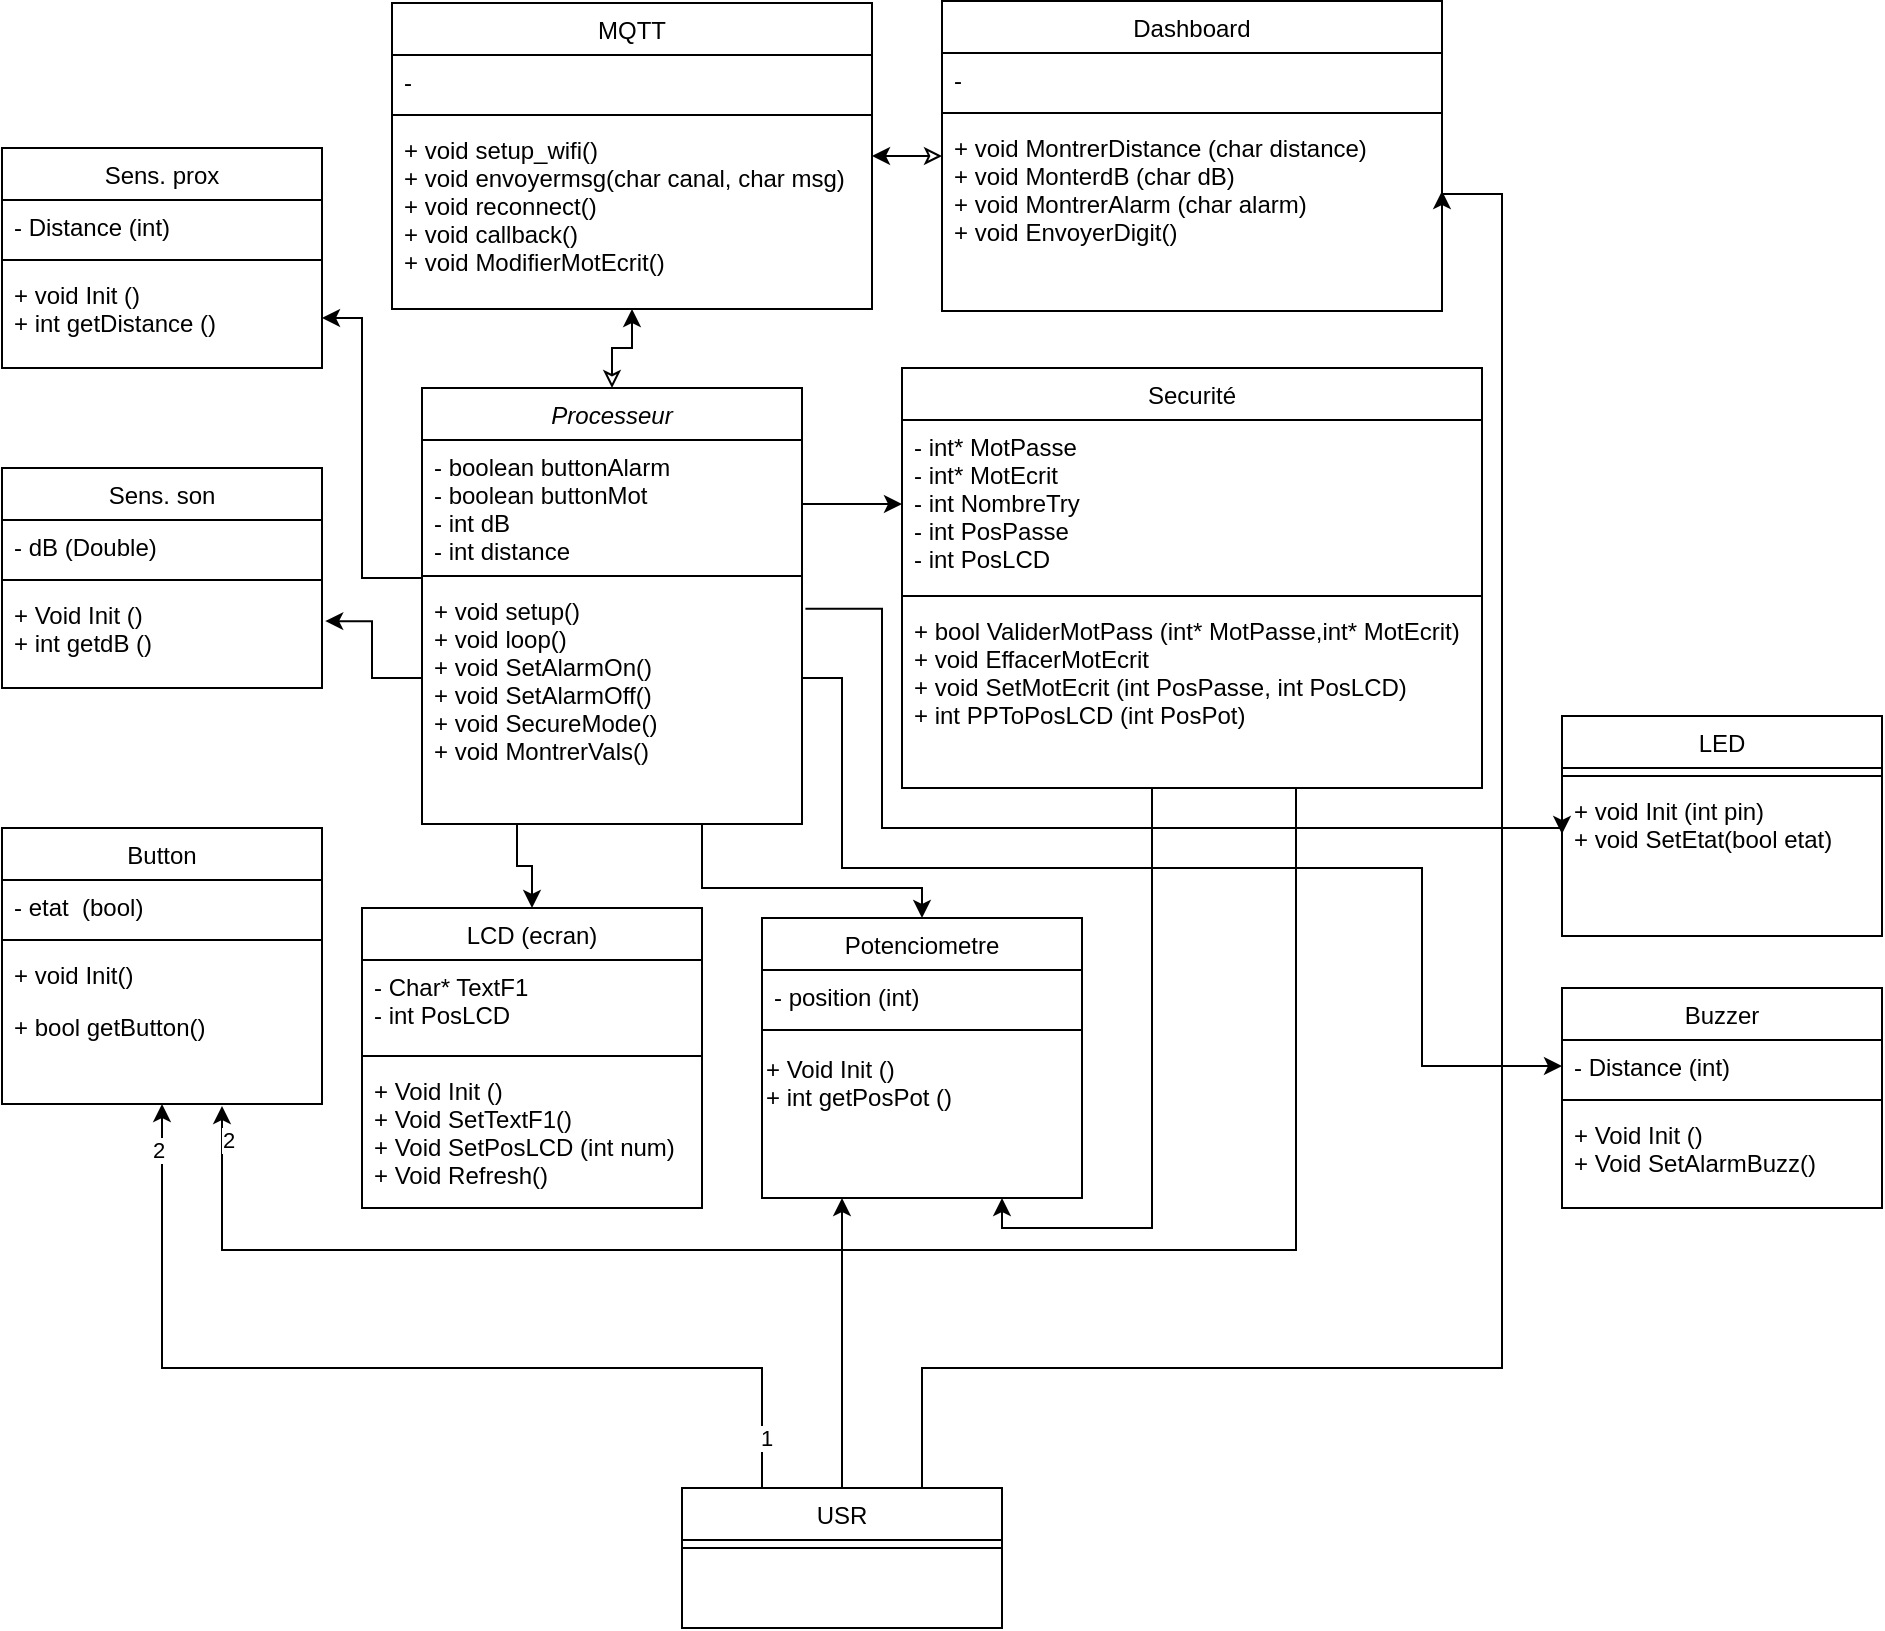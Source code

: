 <mxfile version="24.7.16" pages="2">
  <diagram id="C5RBs43oDa-KdzZeNtuy" name="Page-1">
    <mxGraphModel dx="800" dy="1564" grid="1" gridSize="10" guides="1" tooltips="1" connect="1" arrows="1" fold="1" page="1" pageScale="1" pageWidth="827" pageHeight="1169" math="0" shadow="0">
      <root>
        <mxCell id="WIyWlLk6GJQsqaUBKTNV-0" />
        <mxCell id="WIyWlLk6GJQsqaUBKTNV-1" parent="WIyWlLk6GJQsqaUBKTNV-0" />
        <mxCell id="O5MxLY5b_Qv4x5Osp-LH-26" style="edgeStyle=orthogonalEdgeStyle;rounded=0;orthogonalLoop=1;jettySize=auto;html=1;" edge="1" parent="WIyWlLk6GJQsqaUBKTNV-1" source="zkfFHV4jXpPFQw0GAbJ--0" target="zkfFHV4jXpPFQw0GAbJ--24">
          <mxGeometry relative="1" as="geometry">
            <Array as="points">
              <mxPoint x="190" y="225" />
              <mxPoint x="190" y="95" />
            </Array>
          </mxGeometry>
        </mxCell>
        <mxCell id="O5MxLY5b_Qv4x5Osp-LH-48" value="" style="edgeStyle=orthogonalEdgeStyle;rounded=0;orthogonalLoop=1;jettySize=auto;html=1;startArrow=classic;startFill=0;entryX=0.5;entryY=1;entryDx=0;entryDy=0;" edge="1" parent="WIyWlLk6GJQsqaUBKTNV-1" source="zkfFHV4jXpPFQw0GAbJ--0" target="O5MxLY5b_Qv4x5Osp-LH-6">
          <mxGeometry relative="1" as="geometry" />
        </mxCell>
        <mxCell id="O5MxLY5b_Qv4x5Osp-LH-52" style="edgeStyle=orthogonalEdgeStyle;rounded=0;orthogonalLoop=1;jettySize=auto;html=1;entryX=0.5;entryY=0;entryDx=0;entryDy=0;exitX=0.75;exitY=1;exitDx=0;exitDy=0;" edge="1" parent="WIyWlLk6GJQsqaUBKTNV-1" source="zkfFHV4jXpPFQw0GAbJ--0" target="zkfFHV4jXpPFQw0GAbJ--13">
          <mxGeometry relative="1" as="geometry">
            <Array as="points">
              <mxPoint x="360" y="348" />
              <mxPoint x="360" y="380" />
              <mxPoint x="470" y="380" />
            </Array>
          </mxGeometry>
        </mxCell>
        <mxCell id="O5MxLY5b_Qv4x5Osp-LH-61" style="edgeStyle=orthogonalEdgeStyle;rounded=0;orthogonalLoop=1;jettySize=auto;html=1;exitX=0.25;exitY=1;exitDx=0;exitDy=0;entryX=0.5;entryY=0;entryDx=0;entryDy=0;" edge="1" parent="WIyWlLk6GJQsqaUBKTNV-1" source="zkfFHV4jXpPFQw0GAbJ--0" target="O5MxLY5b_Qv4x5Osp-LH-40">
          <mxGeometry relative="1" as="geometry" />
        </mxCell>
        <mxCell id="zkfFHV4jXpPFQw0GAbJ--0" value="Processeur" style="swimlane;fontStyle=2;align=center;verticalAlign=top;childLayout=stackLayout;horizontal=1;startSize=26;horizontalStack=0;resizeParent=1;resizeLast=0;collapsible=1;marginBottom=0;rounded=0;shadow=0;strokeWidth=1;" parent="WIyWlLk6GJQsqaUBKTNV-1" vertex="1">
          <mxGeometry x="220" y="130" width="190" height="218" as="geometry">
            <mxRectangle x="230" y="140" width="160" height="26" as="alternateBounds" />
          </mxGeometry>
        </mxCell>
        <mxCell id="zkfFHV4jXpPFQw0GAbJ--2" value="- boolean buttonAlarm&#xa;- boolean buttonMot&#xa;- int dB&#xa;- int distance" style="text;align=left;verticalAlign=top;spacingLeft=4;spacingRight=4;overflow=hidden;rotatable=0;points=[[0,0.5],[1,0.5]];portConstraint=eastwest;rounded=0;shadow=0;html=0;" parent="zkfFHV4jXpPFQw0GAbJ--0" vertex="1">
          <mxGeometry y="26" width="190" height="64" as="geometry" />
        </mxCell>
        <mxCell id="zkfFHV4jXpPFQw0GAbJ--4" value="" style="line;html=1;strokeWidth=1;align=left;verticalAlign=middle;spacingTop=-1;spacingLeft=3;spacingRight=3;rotatable=0;labelPosition=right;points=[];portConstraint=eastwest;" parent="zkfFHV4jXpPFQw0GAbJ--0" vertex="1">
          <mxGeometry y="90" width="190" height="8" as="geometry" />
        </mxCell>
        <mxCell id="zkfFHV4jXpPFQw0GAbJ--5" value="+ void setup()&#xa;+ void loop()&#xa;+ void SetAlarmOn()&#xa;+ void SetAlarmOff()&#xa;+ void SecureMode()&#xa;+ void MontrerVals()" style="text;align=left;verticalAlign=top;spacingLeft=4;spacingRight=4;overflow=hidden;rotatable=0;points=[[0,0.5],[1,0.5]];portConstraint=eastwest;" parent="zkfFHV4jXpPFQw0GAbJ--0" vertex="1">
          <mxGeometry y="98" width="190" height="94" as="geometry" />
        </mxCell>
        <mxCell id="zkfFHV4jXpPFQw0GAbJ--6" value="Button" style="swimlane;fontStyle=0;align=center;verticalAlign=top;childLayout=stackLayout;horizontal=1;startSize=26;horizontalStack=0;resizeParent=1;resizeLast=0;collapsible=1;marginBottom=0;rounded=0;shadow=0;strokeWidth=1;" parent="WIyWlLk6GJQsqaUBKTNV-1" vertex="1">
          <mxGeometry x="10" y="350" width="160" height="138" as="geometry">
            <mxRectangle x="130" y="380" width="160" height="26" as="alternateBounds" />
          </mxGeometry>
        </mxCell>
        <mxCell id="zkfFHV4jXpPFQw0GAbJ--7" value="- etat  (bool)" style="text;align=left;verticalAlign=top;spacingLeft=4;spacingRight=4;overflow=hidden;rotatable=0;points=[[0,0.5],[1,0.5]];portConstraint=eastwest;" parent="zkfFHV4jXpPFQw0GAbJ--6" vertex="1">
          <mxGeometry y="26" width="160" height="26" as="geometry" />
        </mxCell>
        <mxCell id="zkfFHV4jXpPFQw0GAbJ--9" value="" style="line;html=1;strokeWidth=1;align=left;verticalAlign=middle;spacingTop=-1;spacingLeft=3;spacingRight=3;rotatable=0;labelPosition=right;points=[];portConstraint=eastwest;" parent="zkfFHV4jXpPFQw0GAbJ--6" vertex="1">
          <mxGeometry y="52" width="160" height="8" as="geometry" />
        </mxCell>
        <mxCell id="zkfFHV4jXpPFQw0GAbJ--10" value="+ void Init()" style="text;align=left;verticalAlign=top;spacingLeft=4;spacingRight=4;overflow=hidden;rotatable=0;points=[[0,0.5],[1,0.5]];portConstraint=eastwest;fontStyle=0" parent="zkfFHV4jXpPFQw0GAbJ--6" vertex="1">
          <mxGeometry y="60" width="160" height="26" as="geometry" />
        </mxCell>
        <mxCell id="zkfFHV4jXpPFQw0GAbJ--11" value="+ bool getButton()" style="text;align=left;verticalAlign=top;spacingLeft=4;spacingRight=4;overflow=hidden;rotatable=0;points=[[0,0.5],[1,0.5]];portConstraint=eastwest;" parent="zkfFHV4jXpPFQw0GAbJ--6" vertex="1">
          <mxGeometry y="86" width="160" height="26" as="geometry" />
        </mxCell>
        <mxCell id="zkfFHV4jXpPFQw0GAbJ--13" value="Potenciometre" style="swimlane;fontStyle=0;align=center;verticalAlign=top;childLayout=stackLayout;horizontal=1;startSize=26;horizontalStack=0;resizeParent=1;resizeLast=0;collapsible=1;marginBottom=0;rounded=0;shadow=0;strokeWidth=1;" parent="WIyWlLk6GJQsqaUBKTNV-1" vertex="1">
          <mxGeometry x="390" y="395" width="160" height="140" as="geometry">
            <mxRectangle x="340" y="380" width="170" height="26" as="alternateBounds" />
          </mxGeometry>
        </mxCell>
        <mxCell id="zkfFHV4jXpPFQw0GAbJ--14" value="- position (int)" style="text;align=left;verticalAlign=top;spacingLeft=4;spacingRight=4;overflow=hidden;rotatable=0;points=[[0,0.5],[1,0.5]];portConstraint=eastwest;" parent="zkfFHV4jXpPFQw0GAbJ--13" vertex="1">
          <mxGeometry y="26" width="160" height="26" as="geometry" />
        </mxCell>
        <mxCell id="zkfFHV4jXpPFQw0GAbJ--15" value="" style="line;html=1;strokeWidth=1;align=left;verticalAlign=middle;spacingTop=-1;spacingLeft=3;spacingRight=3;rotatable=0;labelPosition=right;points=[];portConstraint=eastwest;" parent="zkfFHV4jXpPFQw0GAbJ--13" vertex="1">
          <mxGeometry y="52" width="160" height="8" as="geometry" />
        </mxCell>
        <mxCell id="O5MxLY5b_Qv4x5Osp-LH-4" value="&lt;div style=&quot;&quot;&gt;&lt;span style=&quot;background-color: initial;&quot;&gt;+ Void Init ()&lt;/span&gt;&lt;/div&gt;&lt;div style=&quot;&quot;&gt;&lt;span style=&quot;background-color: initial;&quot;&gt;+ int getPosPot ()&lt;/span&gt;&lt;/div&gt;&lt;div style=&quot;&quot;&gt;&lt;br&gt;&lt;/div&gt;" style="text;html=1;align=left;verticalAlign=middle;resizable=0;points=[];autosize=1;strokeColor=none;fillColor=none;" vertex="1" parent="zkfFHV4jXpPFQw0GAbJ--13">
          <mxGeometry y="60" width="160" height="60" as="geometry" />
        </mxCell>
        <mxCell id="zkfFHV4jXpPFQw0GAbJ--17" value="Sens. prox" style="swimlane;fontStyle=0;align=center;verticalAlign=top;childLayout=stackLayout;horizontal=1;startSize=26;horizontalStack=0;resizeParent=1;resizeLast=0;collapsible=1;marginBottom=0;rounded=0;shadow=0;strokeWidth=1;" parent="WIyWlLk6GJQsqaUBKTNV-1" vertex="1">
          <mxGeometry x="10" y="10" width="160" height="110" as="geometry">
            <mxRectangle x="550" y="140" width="160" height="26" as="alternateBounds" />
          </mxGeometry>
        </mxCell>
        <mxCell id="zkfFHV4jXpPFQw0GAbJ--18" value="- Distance (int)" style="text;align=left;verticalAlign=top;spacingLeft=4;spacingRight=4;overflow=hidden;rotatable=0;points=[[0,0.5],[1,0.5]];portConstraint=eastwest;" parent="zkfFHV4jXpPFQw0GAbJ--17" vertex="1">
          <mxGeometry y="26" width="160" height="26" as="geometry" />
        </mxCell>
        <mxCell id="zkfFHV4jXpPFQw0GAbJ--23" value="" style="line;html=1;strokeWidth=1;align=left;verticalAlign=middle;spacingTop=-1;spacingLeft=3;spacingRight=3;rotatable=0;labelPosition=right;points=[];portConstraint=eastwest;" parent="zkfFHV4jXpPFQw0GAbJ--17" vertex="1">
          <mxGeometry y="52" width="160" height="8" as="geometry" />
        </mxCell>
        <mxCell id="zkfFHV4jXpPFQw0GAbJ--24" value="+ void Init ()&#xa;+ int getDistance ()" style="text;align=left;verticalAlign=top;spacingLeft=4;spacingRight=4;overflow=hidden;rotatable=0;points=[[0,0.5],[1,0.5]];portConstraint=eastwest;" parent="zkfFHV4jXpPFQw0GAbJ--17" vertex="1">
          <mxGeometry y="60" width="160" height="50" as="geometry" />
        </mxCell>
        <mxCell id="O5MxLY5b_Qv4x5Osp-LH-0" value="Sens. son" style="swimlane;fontStyle=0;align=center;verticalAlign=top;childLayout=stackLayout;horizontal=1;startSize=26;horizontalStack=0;resizeParent=1;resizeLast=0;collapsible=1;marginBottom=0;rounded=0;shadow=0;strokeWidth=1;" vertex="1" parent="WIyWlLk6GJQsqaUBKTNV-1">
          <mxGeometry x="10" y="170" width="160" height="110" as="geometry">
            <mxRectangle x="550" y="140" width="160" height="26" as="alternateBounds" />
          </mxGeometry>
        </mxCell>
        <mxCell id="O5MxLY5b_Qv4x5Osp-LH-1" value="- dB (Double)" style="text;align=left;verticalAlign=top;spacingLeft=4;spacingRight=4;overflow=hidden;rotatable=0;points=[[0,0.5],[1,0.5]];portConstraint=eastwest;" vertex="1" parent="O5MxLY5b_Qv4x5Osp-LH-0">
          <mxGeometry y="26" width="160" height="26" as="geometry" />
        </mxCell>
        <mxCell id="O5MxLY5b_Qv4x5Osp-LH-2" value="" style="line;html=1;strokeWidth=1;align=left;verticalAlign=middle;spacingTop=-1;spacingLeft=3;spacingRight=3;rotatable=0;labelPosition=right;points=[];portConstraint=eastwest;" vertex="1" parent="O5MxLY5b_Qv4x5Osp-LH-0">
          <mxGeometry y="52" width="160" height="8" as="geometry" />
        </mxCell>
        <mxCell id="O5MxLY5b_Qv4x5Osp-LH-3" value="+ Void Init ()&#xa;+ int getdB ()" style="text;align=left;verticalAlign=top;spacingLeft=4;spacingRight=4;overflow=hidden;rotatable=0;points=[[0,0.5],[1,0.5]];portConstraint=eastwest;" vertex="1" parent="O5MxLY5b_Qv4x5Osp-LH-0">
          <mxGeometry y="60" width="160" height="50" as="geometry" />
        </mxCell>
        <mxCell id="O5MxLY5b_Qv4x5Osp-LH-6" value="MQTT" style="swimlane;fontStyle=0;align=center;verticalAlign=top;childLayout=stackLayout;horizontal=1;startSize=26;horizontalStack=0;resizeParent=1;resizeLast=0;collapsible=1;marginBottom=0;rounded=0;shadow=0;strokeWidth=1;" vertex="1" parent="WIyWlLk6GJQsqaUBKTNV-1">
          <mxGeometry x="205" y="-62.5" width="240" height="153" as="geometry">
            <mxRectangle x="550" y="140" width="160" height="26" as="alternateBounds" />
          </mxGeometry>
        </mxCell>
        <mxCell id="O5MxLY5b_Qv4x5Osp-LH-7" value="- " style="text;align=left;verticalAlign=top;spacingLeft=4;spacingRight=4;overflow=hidden;rotatable=0;points=[[0,0.5],[1,0.5]];portConstraint=eastwest;" vertex="1" parent="O5MxLY5b_Qv4x5Osp-LH-6">
          <mxGeometry y="26" width="240" height="26" as="geometry" />
        </mxCell>
        <mxCell id="O5MxLY5b_Qv4x5Osp-LH-8" value="" style="line;html=1;strokeWidth=1;align=left;verticalAlign=middle;spacingTop=-1;spacingLeft=3;spacingRight=3;rotatable=0;labelPosition=right;points=[];portConstraint=eastwest;" vertex="1" parent="O5MxLY5b_Qv4x5Osp-LH-6">
          <mxGeometry y="52" width="240" height="8" as="geometry" />
        </mxCell>
        <mxCell id="O5MxLY5b_Qv4x5Osp-LH-9" value="+ void setup_wifi()&#xa;+ void envoyermsg(char canal, char msg)&#xa;+ void reconnect()&#xa;+ void callback()&#xa;+ void ModifierMotEcrit()" style="text;align=left;verticalAlign=top;spacingLeft=4;spacingRight=4;overflow=hidden;rotatable=0;points=[[0,0.5],[1,0.5]];portConstraint=eastwest;" vertex="1" parent="O5MxLY5b_Qv4x5Osp-LH-6">
          <mxGeometry y="60" width="240" height="80" as="geometry" />
        </mxCell>
        <mxCell id="O5MxLY5b_Qv4x5Osp-LH-10" value="Securité" style="swimlane;fontStyle=0;align=center;verticalAlign=top;childLayout=stackLayout;horizontal=1;startSize=26;horizontalStack=0;resizeParent=1;resizeLast=0;collapsible=1;marginBottom=0;rounded=0;shadow=0;strokeWidth=1;" vertex="1" parent="WIyWlLk6GJQsqaUBKTNV-1">
          <mxGeometry x="460" y="120" width="290" height="210" as="geometry">
            <mxRectangle x="550" y="140" width="160" height="26" as="alternateBounds" />
          </mxGeometry>
        </mxCell>
        <mxCell id="O5MxLY5b_Qv4x5Osp-LH-11" value="- int* MotPasse&#xa;- int* MotEcrit&#xa;- int NombreTry &#xa;- int PosPasse&#xa;- int PosLCD" style="text;align=left;verticalAlign=top;spacingLeft=4;spacingRight=4;overflow=hidden;rotatable=0;points=[[0,0.5],[1,0.5]];portConstraint=eastwest;" vertex="1" parent="O5MxLY5b_Qv4x5Osp-LH-10">
          <mxGeometry y="26" width="290" height="84" as="geometry" />
        </mxCell>
        <mxCell id="O5MxLY5b_Qv4x5Osp-LH-12" value="" style="line;html=1;strokeWidth=1;align=left;verticalAlign=middle;spacingTop=-1;spacingLeft=3;spacingRight=3;rotatable=0;labelPosition=right;points=[];portConstraint=eastwest;" vertex="1" parent="O5MxLY5b_Qv4x5Osp-LH-10">
          <mxGeometry y="110" width="290" height="8" as="geometry" />
        </mxCell>
        <mxCell id="O5MxLY5b_Qv4x5Osp-LH-13" value="+ bool ValiderMotPass (int* MotPasse,int* MotEcrit)&#xa;+ void EffacerMotEcrit&#xa;+ void SetMotEcrit (int PosPasse, int PosLCD)&#xa;+ int PPToPosLCD (int PosPot)" style="text;align=left;verticalAlign=top;spacingLeft=4;spacingRight=4;overflow=hidden;rotatable=0;points=[[0,0.5],[1,0.5]];portConstraint=eastwest;" vertex="1" parent="O5MxLY5b_Qv4x5Osp-LH-10">
          <mxGeometry y="118" width="290" height="72" as="geometry" />
        </mxCell>
        <mxCell id="O5MxLY5b_Qv4x5Osp-LH-14" value="LED" style="swimlane;fontStyle=0;align=center;verticalAlign=top;childLayout=stackLayout;horizontal=1;startSize=26;horizontalStack=0;resizeParent=1;resizeLast=0;collapsible=1;marginBottom=0;rounded=0;shadow=0;strokeWidth=1;" vertex="1" parent="WIyWlLk6GJQsqaUBKTNV-1">
          <mxGeometry x="790" y="294" width="160" height="110" as="geometry">
            <mxRectangle x="550" y="140" width="160" height="26" as="alternateBounds" />
          </mxGeometry>
        </mxCell>
        <mxCell id="O5MxLY5b_Qv4x5Osp-LH-16" value="" style="line;html=1;strokeWidth=1;align=left;verticalAlign=middle;spacingTop=-1;spacingLeft=3;spacingRight=3;rotatable=0;labelPosition=right;points=[];portConstraint=eastwest;" vertex="1" parent="O5MxLY5b_Qv4x5Osp-LH-14">
          <mxGeometry y="26" width="160" height="8" as="geometry" />
        </mxCell>
        <mxCell id="O5MxLY5b_Qv4x5Osp-LH-17" value="+ void Init (int pin)&#xa;+ void SetEtat(bool etat)" style="text;align=left;verticalAlign=top;spacingLeft=4;spacingRight=4;overflow=hidden;rotatable=0;points=[[0,0.5],[1,0.5]];portConstraint=eastwest;" vertex="1" parent="O5MxLY5b_Qv4x5Osp-LH-14">
          <mxGeometry y="34" width="160" height="50" as="geometry" />
        </mxCell>
        <mxCell id="O5MxLY5b_Qv4x5Osp-LH-18" value="Buzzer" style="swimlane;fontStyle=0;align=center;verticalAlign=top;childLayout=stackLayout;horizontal=1;startSize=26;horizontalStack=0;resizeParent=1;resizeLast=0;collapsible=1;marginBottom=0;rounded=0;shadow=0;strokeWidth=1;" vertex="1" parent="WIyWlLk6GJQsqaUBKTNV-1">
          <mxGeometry x="790" y="430" width="160" height="110" as="geometry">
            <mxRectangle x="550" y="140" width="160" height="26" as="alternateBounds" />
          </mxGeometry>
        </mxCell>
        <mxCell id="O5MxLY5b_Qv4x5Osp-LH-19" value="- Distance (int)" style="text;align=left;verticalAlign=top;spacingLeft=4;spacingRight=4;overflow=hidden;rotatable=0;points=[[0,0.5],[1,0.5]];portConstraint=eastwest;" vertex="1" parent="O5MxLY5b_Qv4x5Osp-LH-18">
          <mxGeometry y="26" width="160" height="26" as="geometry" />
        </mxCell>
        <mxCell id="O5MxLY5b_Qv4x5Osp-LH-20" value="" style="line;html=1;strokeWidth=1;align=left;verticalAlign=middle;spacingTop=-1;spacingLeft=3;spacingRight=3;rotatable=0;labelPosition=right;points=[];portConstraint=eastwest;" vertex="1" parent="O5MxLY5b_Qv4x5Osp-LH-18">
          <mxGeometry y="52" width="160" height="8" as="geometry" />
        </mxCell>
        <mxCell id="O5MxLY5b_Qv4x5Osp-LH-21" value="+ Void Init ()&#xa;+ Void SetAlarmBuzz()" style="text;align=left;verticalAlign=top;spacingLeft=4;spacingRight=4;overflow=hidden;rotatable=0;points=[[0,0.5],[1,0.5]];portConstraint=eastwest;" vertex="1" parent="O5MxLY5b_Qv4x5Osp-LH-18">
          <mxGeometry y="60" width="160" height="50" as="geometry" />
        </mxCell>
        <mxCell id="O5MxLY5b_Qv4x5Osp-LH-60" style="edgeStyle=orthogonalEdgeStyle;rounded=0;orthogonalLoop=1;jettySize=auto;html=1;entryX=1;entryY=0.5;entryDx=0;entryDy=0;startArrow=classic;startFill=0;" edge="1" parent="WIyWlLk6GJQsqaUBKTNV-1" source="O5MxLY5b_Qv4x5Osp-LH-22" target="O5MxLY5b_Qv4x5Osp-LH-6">
          <mxGeometry relative="1" as="geometry" />
        </mxCell>
        <mxCell id="O5MxLY5b_Qv4x5Osp-LH-22" value="Dashboard" style="swimlane;fontStyle=0;align=center;verticalAlign=top;childLayout=stackLayout;horizontal=1;startSize=26;horizontalStack=0;resizeParent=1;resizeLast=0;collapsible=1;marginBottom=0;rounded=0;shadow=0;strokeWidth=1;" vertex="1" parent="WIyWlLk6GJQsqaUBKTNV-1">
          <mxGeometry x="480" y="-63.5" width="250" height="155" as="geometry">
            <mxRectangle x="550" y="140" width="160" height="26" as="alternateBounds" />
          </mxGeometry>
        </mxCell>
        <mxCell id="O5MxLY5b_Qv4x5Osp-LH-23" value="- " style="text;align=left;verticalAlign=top;spacingLeft=4;spacingRight=4;overflow=hidden;rotatable=0;points=[[0,0.5],[1,0.5]];portConstraint=eastwest;" vertex="1" parent="O5MxLY5b_Qv4x5Osp-LH-22">
          <mxGeometry y="26" width="250" height="26" as="geometry" />
        </mxCell>
        <mxCell id="O5MxLY5b_Qv4x5Osp-LH-24" value="" style="line;html=1;strokeWidth=1;align=left;verticalAlign=middle;spacingTop=-1;spacingLeft=3;spacingRight=3;rotatable=0;labelPosition=right;points=[];portConstraint=eastwest;" vertex="1" parent="O5MxLY5b_Qv4x5Osp-LH-22">
          <mxGeometry y="52" width="250" height="8" as="geometry" />
        </mxCell>
        <mxCell id="O5MxLY5b_Qv4x5Osp-LH-25" value="+ void MontrerDistance (char distance)&#xa;+ void MonterdB (char dB)&#xa;+ void MontrerAlarm (char alarm)&#xa;+ void EnvoyerDigit()" style="text;align=left;verticalAlign=top;spacingLeft=4;spacingRight=4;overflow=hidden;rotatable=0;points=[[0,0.5],[1,0.5]];portConstraint=eastwest;" vertex="1" parent="O5MxLY5b_Qv4x5Osp-LH-22">
          <mxGeometry y="60" width="250" height="70" as="geometry" />
        </mxCell>
        <mxCell id="O5MxLY5b_Qv4x5Osp-LH-29" style="edgeStyle=orthogonalEdgeStyle;rounded=0;orthogonalLoop=1;jettySize=auto;html=1;exitX=0.75;exitY=1;exitDx=0;exitDy=0;entryX=0.5;entryY=1;entryDx=0;entryDy=0;" edge="1" parent="WIyWlLk6GJQsqaUBKTNV-1" source="O5MxLY5b_Qv4x5Osp-LH-10">
          <mxGeometry relative="1" as="geometry">
            <mxPoint x="690" y="184" as="sourcePoint" />
            <mxPoint x="120" y="489" as="targetPoint" />
            <Array as="points">
              <mxPoint x="657" y="561" />
              <mxPoint x="120" y="561" />
            </Array>
          </mxGeometry>
        </mxCell>
        <mxCell id="O5MxLY5b_Qv4x5Osp-LH-53" value="2" style="edgeLabel;html=1;align=center;verticalAlign=middle;resizable=0;points=[];" vertex="1" connectable="0" parent="O5MxLY5b_Qv4x5Osp-LH-29">
          <mxGeometry x="0.961" y="-3" relative="1" as="geometry">
            <mxPoint as="offset" />
          </mxGeometry>
        </mxCell>
        <mxCell id="O5MxLY5b_Qv4x5Osp-LH-30" style="edgeStyle=orthogonalEdgeStyle;rounded=0;orthogonalLoop=1;jettySize=auto;html=1;entryX=0.75;entryY=1;entryDx=0;entryDy=0;exitX=0.5;exitY=1;exitDx=0;exitDy=0;" edge="1" parent="WIyWlLk6GJQsqaUBKTNV-1" source="O5MxLY5b_Qv4x5Osp-LH-10" target="zkfFHV4jXpPFQw0GAbJ--13">
          <mxGeometry relative="1" as="geometry">
            <mxPoint x="620" y="350" as="sourcePoint" />
            <Array as="points">
              <mxPoint x="585" y="550" />
              <mxPoint x="510" y="550" />
            </Array>
          </mxGeometry>
        </mxCell>
        <mxCell id="O5MxLY5b_Qv4x5Osp-LH-36" style="edgeStyle=orthogonalEdgeStyle;rounded=0;orthogonalLoop=1;jettySize=auto;html=1;entryX=0.25;entryY=1;entryDx=0;entryDy=0;" edge="1" parent="WIyWlLk6GJQsqaUBKTNV-1" source="O5MxLY5b_Qv4x5Osp-LH-31" target="zkfFHV4jXpPFQw0GAbJ--13">
          <mxGeometry relative="1" as="geometry">
            <mxPoint x="410" y="520" as="targetPoint" />
          </mxGeometry>
        </mxCell>
        <mxCell id="O5MxLY5b_Qv4x5Osp-LH-37" style="edgeStyle=orthogonalEdgeStyle;rounded=0;orthogonalLoop=1;jettySize=auto;html=1;exitX=0.25;exitY=0;exitDx=0;exitDy=0;entryX=0.5;entryY=1;entryDx=0;entryDy=0;" edge="1" parent="WIyWlLk6GJQsqaUBKTNV-1" source="O5MxLY5b_Qv4x5Osp-LH-31" target="zkfFHV4jXpPFQw0GAbJ--6">
          <mxGeometry relative="1" as="geometry">
            <Array as="points">
              <mxPoint x="390" y="620" />
              <mxPoint x="90" y="620" />
            </Array>
          </mxGeometry>
        </mxCell>
        <mxCell id="O5MxLY5b_Qv4x5Osp-LH-54" value="2" style="edgeLabel;html=1;align=center;verticalAlign=middle;resizable=0;points=[];" vertex="1" connectable="0" parent="O5MxLY5b_Qv4x5Osp-LH-37">
          <mxGeometry x="0.909" y="2" relative="1" as="geometry">
            <mxPoint as="offset" />
          </mxGeometry>
        </mxCell>
        <mxCell id="O5MxLY5b_Qv4x5Osp-LH-55" value="1" style="edgeLabel;html=1;align=center;verticalAlign=middle;resizable=0;points=[];" vertex="1" connectable="0" parent="O5MxLY5b_Qv4x5Osp-LH-37">
          <mxGeometry x="-0.899" y="-2" relative="1" as="geometry">
            <mxPoint as="offset" />
          </mxGeometry>
        </mxCell>
        <mxCell id="O5MxLY5b_Qv4x5Osp-LH-39" style="edgeStyle=orthogonalEdgeStyle;rounded=0;orthogonalLoop=1;jettySize=auto;html=1;exitX=0.75;exitY=0;exitDx=0;exitDy=0;entryX=1;entryY=0.5;entryDx=0;entryDy=0;" edge="1" parent="WIyWlLk6GJQsqaUBKTNV-1" source="O5MxLY5b_Qv4x5Osp-LH-31" target="O5MxLY5b_Qv4x5Osp-LH-25">
          <mxGeometry relative="1" as="geometry">
            <mxPoint x="740" y="10" as="targetPoint" />
            <Array as="points">
              <mxPoint x="470" y="620" />
              <mxPoint x="760" y="620" />
              <mxPoint x="760" y="33" />
              <mxPoint x="730" y="33" />
            </Array>
          </mxGeometry>
        </mxCell>
        <mxCell id="O5MxLY5b_Qv4x5Osp-LH-31" value="USR" style="swimlane;fontStyle=0;align=center;verticalAlign=top;childLayout=stackLayout;horizontal=1;startSize=26;horizontalStack=0;resizeParent=1;resizeLast=0;collapsible=1;marginBottom=0;rounded=0;shadow=0;strokeWidth=1;" vertex="1" parent="WIyWlLk6GJQsqaUBKTNV-1">
          <mxGeometry x="350" y="680" width="160" height="70" as="geometry">
            <mxRectangle x="130" y="380" width="160" height="26" as="alternateBounds" />
          </mxGeometry>
        </mxCell>
        <mxCell id="O5MxLY5b_Qv4x5Osp-LH-33" value="" style="line;html=1;strokeWidth=1;align=left;verticalAlign=middle;spacingTop=-1;spacingLeft=3;spacingRight=3;rotatable=0;labelPosition=right;points=[];portConstraint=eastwest;" vertex="1" parent="O5MxLY5b_Qv4x5Osp-LH-31">
          <mxGeometry y="26" width="160" height="8" as="geometry" />
        </mxCell>
        <mxCell id="O5MxLY5b_Qv4x5Osp-LH-40" value="LCD (ecran)" style="swimlane;fontStyle=0;align=center;verticalAlign=top;childLayout=stackLayout;horizontal=1;startSize=26;horizontalStack=0;resizeParent=1;resizeLast=0;collapsible=1;marginBottom=0;rounded=0;shadow=0;strokeWidth=1;" vertex="1" parent="WIyWlLk6GJQsqaUBKTNV-1">
          <mxGeometry x="190" y="390" width="170" height="150" as="geometry">
            <mxRectangle x="550" y="140" width="160" height="26" as="alternateBounds" />
          </mxGeometry>
        </mxCell>
        <mxCell id="O5MxLY5b_Qv4x5Osp-LH-41" value="- Char* TextF1&#xa;- int PosLCD" style="text;align=left;verticalAlign=top;spacingLeft=4;spacingRight=4;overflow=hidden;rotatable=0;points=[[0,0.5],[1,0.5]];portConstraint=eastwest;" vertex="1" parent="O5MxLY5b_Qv4x5Osp-LH-40">
          <mxGeometry y="26" width="170" height="44" as="geometry" />
        </mxCell>
        <mxCell id="O5MxLY5b_Qv4x5Osp-LH-42" value="" style="line;html=1;strokeWidth=1;align=left;verticalAlign=middle;spacingTop=-1;spacingLeft=3;spacingRight=3;rotatable=0;labelPosition=right;points=[];portConstraint=eastwest;" vertex="1" parent="O5MxLY5b_Qv4x5Osp-LH-40">
          <mxGeometry y="70" width="170" height="8" as="geometry" />
        </mxCell>
        <mxCell id="O5MxLY5b_Qv4x5Osp-LH-43" value="+ Void Init ()&#xa;+ Void SetTextF1()&#xa;+ Void SetPosLCD (int num)&#xa;+ Void Refresh()" style="text;align=left;verticalAlign=top;spacingLeft=4;spacingRight=4;overflow=hidden;rotatable=0;points=[[0,0.5],[1,0.5]];portConstraint=eastwest;" vertex="1" parent="O5MxLY5b_Qv4x5Osp-LH-40">
          <mxGeometry y="78" width="170" height="72" as="geometry" />
        </mxCell>
        <mxCell id="O5MxLY5b_Qv4x5Osp-LH-46" style="edgeStyle=orthogonalEdgeStyle;rounded=0;orthogonalLoop=1;jettySize=auto;html=1;entryX=1.01;entryY=0.331;entryDx=0;entryDy=0;entryPerimeter=0;" edge="1" parent="WIyWlLk6GJQsqaUBKTNV-1" source="zkfFHV4jXpPFQw0GAbJ--5" target="O5MxLY5b_Qv4x5Osp-LH-3">
          <mxGeometry relative="1" as="geometry" />
        </mxCell>
        <mxCell id="O5MxLY5b_Qv4x5Osp-LH-56" style="edgeStyle=orthogonalEdgeStyle;rounded=0;orthogonalLoop=1;jettySize=auto;html=1;exitX=1;exitY=0.5;exitDx=0;exitDy=0;entryX=0;entryY=0.5;entryDx=0;entryDy=0;" edge="1" parent="WIyWlLk6GJQsqaUBKTNV-1" source="zkfFHV4jXpPFQw0GAbJ--2" target="O5MxLY5b_Qv4x5Osp-LH-11">
          <mxGeometry relative="1" as="geometry" />
        </mxCell>
        <mxCell id="O5MxLY5b_Qv4x5Osp-LH-57" style="edgeStyle=orthogonalEdgeStyle;rounded=0;orthogonalLoop=1;jettySize=auto;html=1;entryX=0;entryY=0.5;entryDx=0;entryDy=0;exitX=1.009;exitY=0.132;exitDx=0;exitDy=0;exitPerimeter=0;" edge="1" parent="WIyWlLk6GJQsqaUBKTNV-1" source="zkfFHV4jXpPFQw0GAbJ--5" target="O5MxLY5b_Qv4x5Osp-LH-17">
          <mxGeometry relative="1" as="geometry">
            <mxPoint x="440" y="240" as="sourcePoint" />
            <Array as="points">
              <mxPoint x="450" y="240" />
              <mxPoint x="450" y="350" />
              <mxPoint x="790" y="350" />
            </Array>
          </mxGeometry>
        </mxCell>
        <mxCell id="O5MxLY5b_Qv4x5Osp-LH-58" style="edgeStyle=orthogonalEdgeStyle;rounded=0;orthogonalLoop=1;jettySize=auto;html=1;exitX=1;exitY=0.5;exitDx=0;exitDy=0;entryX=0;entryY=0.5;entryDx=0;entryDy=0;" edge="1" parent="WIyWlLk6GJQsqaUBKTNV-1" source="zkfFHV4jXpPFQw0GAbJ--5" target="O5MxLY5b_Qv4x5Osp-LH-19">
          <mxGeometry relative="1" as="geometry">
            <Array as="points">
              <mxPoint x="430" y="275" />
              <mxPoint x="430" y="370" />
              <mxPoint x="720" y="370" />
              <mxPoint x="720" y="469" />
            </Array>
          </mxGeometry>
        </mxCell>
      </root>
    </mxGraphModel>
  </diagram>
  <diagram id="7OMW5TcrfmPN_ntPW0M2" name="Página-2">
    <mxGraphModel dx="568" dy="280" grid="1" gridSize="10" guides="1" tooltips="1" connect="1" arrows="1" fold="1" page="1" pageScale="1" pageWidth="827" pageHeight="1169" math="0" shadow="0">
      <root>
        <mxCell id="0" />
        <mxCell id="1" parent="0" />
        <mxCell id="AHVvTqsnZMIF1m-Ei4G3-1" value="" style="edgeStyle=orthogonalEdgeStyle;rounded=0;orthogonalLoop=1;jettySize=auto;html=1;" edge="1" parent="1" source="4qtY63L_BaFzlrNns7M6-1" target="4qtY63L_BaFzlrNns7M6-2">
          <mxGeometry relative="1" as="geometry" />
        </mxCell>
        <mxCell id="4qtY63L_BaFzlrNns7M6-1" value="Start" style="strokeWidth=2;html=1;shape=mxgraph.flowchart.start_1;whiteSpace=wrap;" vertex="1" parent="1">
          <mxGeometry x="364" y="10" width="100" height="60" as="geometry" />
        </mxCell>
        <mxCell id="4qtY63L_BaFzlrNns7M6-2" value="INIT()&lt;div&gt;Buzzer,&amp;nbsp;&lt;span style=&quot;background-color: initial;&quot;&gt;Led,&amp;nbsp;&lt;/span&gt;&lt;span style=&quot;background-color: initial;&quot;&gt;Sens. Bruit,&amp;nbsp;&lt;/span&gt;&lt;span style=&quot;background-color: initial;&quot;&gt;Sens. Distance,&amp;nbsp;&lt;/span&gt;&lt;span style=&quot;background-color: initial;&quot;&gt;LCD, Button,&amp;nbsp;&lt;/span&gt;&lt;span style=&quot;background-color: initial;&quot;&gt;Potenciometre, MQTT&lt;/span&gt;&lt;/div&gt;" style="rounded=1;whiteSpace=wrap;html=1;absoluteArcSize=1;arcSize=14;strokeWidth=2;" vertex="1" parent="1">
          <mxGeometry x="304" y="110" width="220" height="100" as="geometry" />
        </mxCell>
      </root>
    </mxGraphModel>
  </diagram>
</mxfile>
